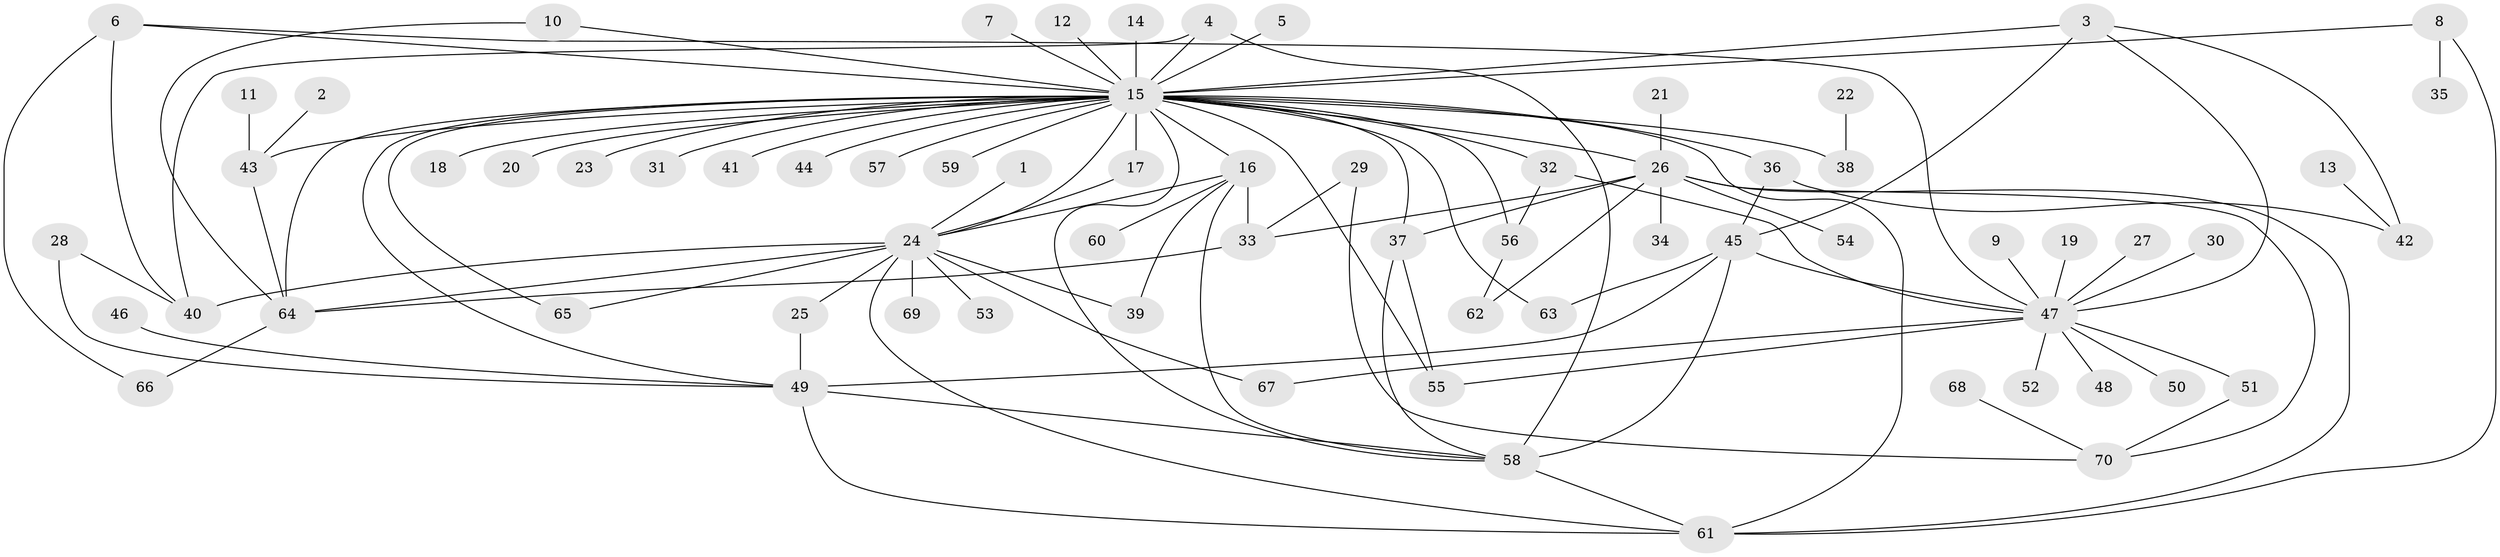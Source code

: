 // original degree distribution, {41: 0.007246376811594203, 4: 0.07246376811594203, 6: 0.028985507246376812, 10: 0.007246376811594203, 8: 0.014492753623188406, 1: 0.47101449275362317, 3: 0.11594202898550725, 7: 0.014492753623188406, 18: 0.007246376811594203, 11: 0.007246376811594203, 5: 0.014492753623188406, 2: 0.2318840579710145, 15: 0.007246376811594203}
// Generated by graph-tools (version 1.1) at 2025/01/03/09/25 03:01:54]
// undirected, 70 vertices, 108 edges
graph export_dot {
graph [start="1"]
  node [color=gray90,style=filled];
  1;
  2;
  3;
  4;
  5;
  6;
  7;
  8;
  9;
  10;
  11;
  12;
  13;
  14;
  15;
  16;
  17;
  18;
  19;
  20;
  21;
  22;
  23;
  24;
  25;
  26;
  27;
  28;
  29;
  30;
  31;
  32;
  33;
  34;
  35;
  36;
  37;
  38;
  39;
  40;
  41;
  42;
  43;
  44;
  45;
  46;
  47;
  48;
  49;
  50;
  51;
  52;
  53;
  54;
  55;
  56;
  57;
  58;
  59;
  60;
  61;
  62;
  63;
  64;
  65;
  66;
  67;
  68;
  69;
  70;
  1 -- 24 [weight=1.0];
  2 -- 43 [weight=1.0];
  3 -- 15 [weight=1.0];
  3 -- 42 [weight=1.0];
  3 -- 45 [weight=1.0];
  3 -- 47 [weight=1.0];
  4 -- 15 [weight=1.0];
  4 -- 40 [weight=1.0];
  4 -- 58 [weight=1.0];
  5 -- 15 [weight=1.0];
  6 -- 15 [weight=1.0];
  6 -- 40 [weight=2.0];
  6 -- 47 [weight=1.0];
  6 -- 66 [weight=1.0];
  7 -- 15 [weight=1.0];
  8 -- 15 [weight=1.0];
  8 -- 35 [weight=1.0];
  8 -- 61 [weight=1.0];
  9 -- 47 [weight=1.0];
  10 -- 15 [weight=1.0];
  10 -- 64 [weight=1.0];
  11 -- 43 [weight=1.0];
  12 -- 15 [weight=1.0];
  13 -- 42 [weight=1.0];
  14 -- 15 [weight=1.0];
  15 -- 16 [weight=1.0];
  15 -- 17 [weight=1.0];
  15 -- 18 [weight=1.0];
  15 -- 20 [weight=1.0];
  15 -- 23 [weight=1.0];
  15 -- 24 [weight=1.0];
  15 -- 26 [weight=1.0];
  15 -- 31 [weight=1.0];
  15 -- 32 [weight=1.0];
  15 -- 36 [weight=1.0];
  15 -- 37 [weight=2.0];
  15 -- 38 [weight=1.0];
  15 -- 41 [weight=1.0];
  15 -- 43 [weight=1.0];
  15 -- 44 [weight=1.0];
  15 -- 49 [weight=1.0];
  15 -- 55 [weight=1.0];
  15 -- 56 [weight=1.0];
  15 -- 57 [weight=1.0];
  15 -- 58 [weight=1.0];
  15 -- 59 [weight=1.0];
  15 -- 61 [weight=2.0];
  15 -- 63 [weight=1.0];
  15 -- 64 [weight=1.0];
  15 -- 65 [weight=1.0];
  16 -- 24 [weight=1.0];
  16 -- 33 [weight=1.0];
  16 -- 39 [weight=1.0];
  16 -- 58 [weight=1.0];
  16 -- 60 [weight=1.0];
  17 -- 24 [weight=1.0];
  19 -- 47 [weight=1.0];
  21 -- 26 [weight=1.0];
  22 -- 38 [weight=1.0];
  24 -- 25 [weight=1.0];
  24 -- 39 [weight=1.0];
  24 -- 40 [weight=2.0];
  24 -- 53 [weight=1.0];
  24 -- 61 [weight=2.0];
  24 -- 64 [weight=1.0];
  24 -- 65 [weight=1.0];
  24 -- 67 [weight=1.0];
  24 -- 69 [weight=1.0];
  25 -- 49 [weight=1.0];
  26 -- 33 [weight=1.0];
  26 -- 34 [weight=1.0];
  26 -- 37 [weight=1.0];
  26 -- 54 [weight=1.0];
  26 -- 61 [weight=1.0];
  26 -- 62 [weight=1.0];
  26 -- 70 [weight=1.0];
  27 -- 47 [weight=1.0];
  28 -- 40 [weight=1.0];
  28 -- 49 [weight=1.0];
  29 -- 33 [weight=1.0];
  29 -- 70 [weight=1.0];
  30 -- 47 [weight=1.0];
  32 -- 47 [weight=1.0];
  32 -- 56 [weight=1.0];
  33 -- 64 [weight=2.0];
  36 -- 42 [weight=1.0];
  36 -- 45 [weight=1.0];
  37 -- 55 [weight=1.0];
  37 -- 58 [weight=1.0];
  43 -- 64 [weight=1.0];
  45 -- 47 [weight=1.0];
  45 -- 49 [weight=1.0];
  45 -- 58 [weight=2.0];
  45 -- 63 [weight=1.0];
  46 -- 49 [weight=1.0];
  47 -- 48 [weight=1.0];
  47 -- 50 [weight=1.0];
  47 -- 51 [weight=1.0];
  47 -- 52 [weight=1.0];
  47 -- 55 [weight=1.0];
  47 -- 67 [weight=1.0];
  49 -- 58 [weight=1.0];
  49 -- 61 [weight=1.0];
  51 -- 70 [weight=1.0];
  56 -- 62 [weight=1.0];
  58 -- 61 [weight=1.0];
  64 -- 66 [weight=1.0];
  68 -- 70 [weight=1.0];
}
